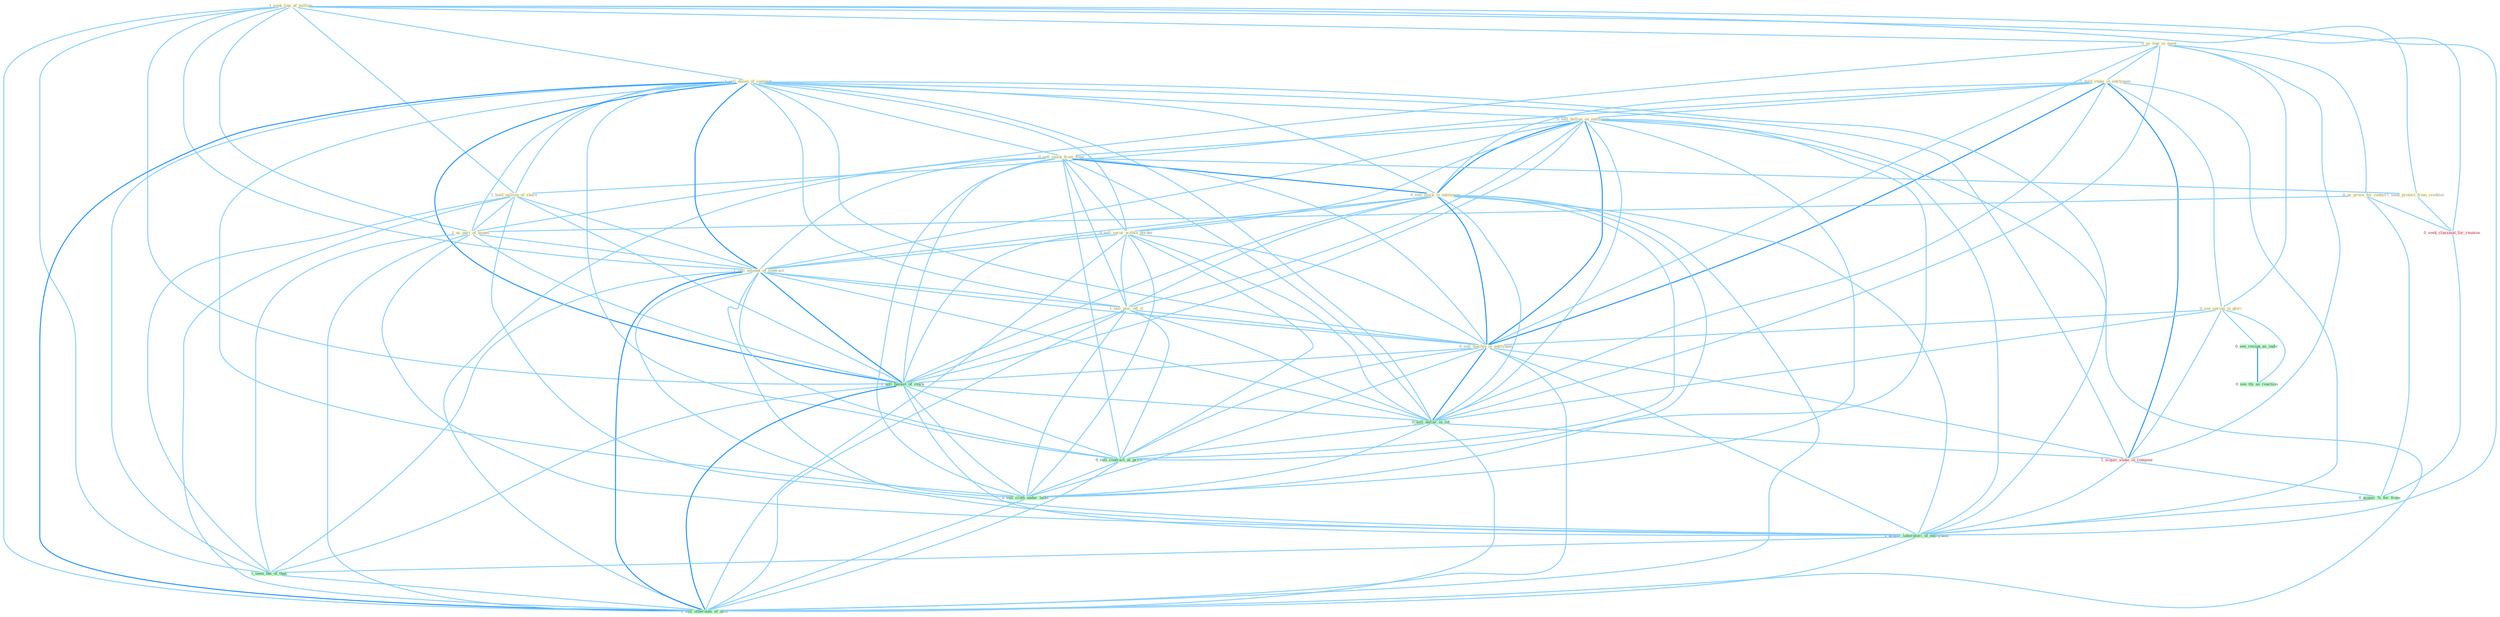 Graph G{ 
    node
    [shape=polygon,style=filled,width=.5,height=.06,color="#BDFCC9",fixedsize=true,fontsize=4,
    fontcolor="#2f4f4f"];
    {node
    [color="#ffffe0", fontcolor="#8b7d6b"] "1_seek_line_of_million " "0_us_line_in_meet " "1_hold_stake_in_entitynam " "0_see_spring_in_glori " "1_sell_dozen_of_compani " "0_sell_billion_on_entitynam " "1_hold_million_of_share " "0_us_proce_for_reduct " "0_sell_stock_from_floor " "0_sell_stock_to_entitynam " "0_sell_secur_within_border " "1_us_part_of_monei " "1_sell_amount_of_contract " "1_sell_piec_off_it " "1_seek_protect_from_creditor " "0_sell_machin_in_entitynam "}
{node [color="#fff0f5", fontcolor="#b22222"] "0_seek_classmat_for_reunion " "1_acquir_stake_in_compani "}
edge [color="#B0E2FF"];

	"1_seek_line_of_million " -- "0_us_line_in_meet " [w="1", color="#87cefa" ];
	"1_seek_line_of_million " -- "1_sell_dozen_of_compani " [w="1", color="#87cefa" ];
	"1_seek_line_of_million " -- "1_hold_million_of_share " [w="1", color="#87cefa" ];
	"1_seek_line_of_million " -- "1_us_part_of_monei " [w="1", color="#87cefa" ];
	"1_seek_line_of_million " -- "1_sell_amount_of_contract " [w="1", color="#87cefa" ];
	"1_seek_line_of_million " -- "1_seek_protect_from_creditor " [w="1", color="#87cefa" ];
	"1_seek_line_of_million " -- "0_seek_classmat_for_reunion " [w="1", color="#87cefa" ];
	"1_seek_line_of_million " -- "1_sell_basket_of_stock " [w="1", color="#87cefa" ];
	"1_seek_line_of_million " -- "1_acquir_laboratori_of_entitynam " [w="1", color="#87cefa" ];
	"1_seek_line_of_million " -- "1_seen_the_of_that " [w="1", color="#87cefa" ];
	"1_seek_line_of_million " -- "1_sell_othernum_of_offic " [w="1", color="#87cefa" ];
	"0_us_line_in_meet " -- "1_hold_stake_in_entitynam " [w="1", color="#87cefa" ];
	"0_us_line_in_meet " -- "0_see_spring_in_glori " [w="1", color="#87cefa" ];
	"0_us_line_in_meet " -- "0_us_proce_for_reduct " [w="1", color="#87cefa" ];
	"0_us_line_in_meet " -- "1_us_part_of_monei " [w="1", color="#87cefa" ];
	"0_us_line_in_meet " -- "0_sell_machin_in_entitynam " [w="1", color="#87cefa" ];
	"0_us_line_in_meet " -- "0_sell_dollar_in_lot " [w="1", color="#87cefa" ];
	"0_us_line_in_meet " -- "1_acquir_stake_in_compani " [w="1", color="#87cefa" ];
	"1_hold_stake_in_entitynam " -- "0_see_spring_in_glori " [w="1", color="#87cefa" ];
	"1_hold_stake_in_entitynam " -- "0_sell_billion_on_entitynam " [w="1", color="#87cefa" ];
	"1_hold_stake_in_entitynam " -- "1_hold_million_of_share " [w="1", color="#87cefa" ];
	"1_hold_stake_in_entitynam " -- "0_sell_stock_to_entitynam " [w="1", color="#87cefa" ];
	"1_hold_stake_in_entitynam " -- "0_sell_machin_in_entitynam " [w="2", color="#1e90ff" , len=0.8];
	"1_hold_stake_in_entitynam " -- "0_sell_dollar_in_lot " [w="1", color="#87cefa" ];
	"1_hold_stake_in_entitynam " -- "1_acquir_stake_in_compani " [w="2", color="#1e90ff" , len=0.8];
	"1_hold_stake_in_entitynam " -- "1_acquir_laboratori_of_entitynam " [w="1", color="#87cefa" ];
	"0_see_spring_in_glori " -- "0_sell_machin_in_entitynam " [w="1", color="#87cefa" ];
	"0_see_spring_in_glori " -- "0_sell_dollar_in_lot " [w="1", color="#87cefa" ];
	"0_see_spring_in_glori " -- "0_see_resign_as_indic " [w="1", color="#87cefa" ];
	"0_see_spring_in_glori " -- "1_acquir_stake_in_compani " [w="1", color="#87cefa" ];
	"0_see_spring_in_glori " -- "0_see_thi_as_reaction " [w="1", color="#87cefa" ];
	"1_sell_dozen_of_compani " -- "0_sell_billion_on_entitynam " [w="1", color="#87cefa" ];
	"1_sell_dozen_of_compani " -- "1_hold_million_of_share " [w="1", color="#87cefa" ];
	"1_sell_dozen_of_compani " -- "0_sell_stock_from_floor " [w="1", color="#87cefa" ];
	"1_sell_dozen_of_compani " -- "0_sell_stock_to_entitynam " [w="1", color="#87cefa" ];
	"1_sell_dozen_of_compani " -- "0_sell_secur_within_border " [w="1", color="#87cefa" ];
	"1_sell_dozen_of_compani " -- "1_us_part_of_monei " [w="1", color="#87cefa" ];
	"1_sell_dozen_of_compani " -- "1_sell_amount_of_contract " [w="2", color="#1e90ff" , len=0.8];
	"1_sell_dozen_of_compani " -- "1_sell_piec_off_it " [w="1", color="#87cefa" ];
	"1_sell_dozen_of_compani " -- "0_sell_machin_in_entitynam " [w="1", color="#87cefa" ];
	"1_sell_dozen_of_compani " -- "1_sell_basket_of_stock " [w="2", color="#1e90ff" , len=0.8];
	"1_sell_dozen_of_compani " -- "0_sell_dollar_in_lot " [w="1", color="#87cefa" ];
	"1_sell_dozen_of_compani " -- "1_acquir_stake_in_compani " [w="1", color="#87cefa" ];
	"1_sell_dozen_of_compani " -- "0_sell_contract_at_price " [w="1", color="#87cefa" ];
	"1_sell_dozen_of_compani " -- "1_acquir_laboratori_of_entitynam " [w="1", color="#87cefa" ];
	"1_sell_dozen_of_compani " -- "0_sell_cloth_under_label " [w="1", color="#87cefa" ];
	"1_sell_dozen_of_compani " -- "1_seen_the_of_that " [w="1", color="#87cefa" ];
	"1_sell_dozen_of_compani " -- "1_sell_othernum_of_offic " [w="2", color="#1e90ff" , len=0.8];
	"0_sell_billion_on_entitynam " -- "0_sell_stock_from_floor " [w="1", color="#87cefa" ];
	"0_sell_billion_on_entitynam " -- "0_sell_stock_to_entitynam " [w="2", color="#1e90ff" , len=0.8];
	"0_sell_billion_on_entitynam " -- "0_sell_secur_within_border " [w="1", color="#87cefa" ];
	"0_sell_billion_on_entitynam " -- "1_sell_amount_of_contract " [w="1", color="#87cefa" ];
	"0_sell_billion_on_entitynam " -- "1_sell_piec_off_it " [w="1", color="#87cefa" ];
	"0_sell_billion_on_entitynam " -- "0_sell_machin_in_entitynam " [w="2", color="#1e90ff" , len=0.8];
	"0_sell_billion_on_entitynam " -- "1_sell_basket_of_stock " [w="1", color="#87cefa" ];
	"0_sell_billion_on_entitynam " -- "0_sell_dollar_in_lot " [w="1", color="#87cefa" ];
	"0_sell_billion_on_entitynam " -- "0_sell_contract_at_price " [w="1", color="#87cefa" ];
	"0_sell_billion_on_entitynam " -- "1_acquir_laboratori_of_entitynam " [w="1", color="#87cefa" ];
	"0_sell_billion_on_entitynam " -- "0_sell_cloth_under_label " [w="1", color="#87cefa" ];
	"0_sell_billion_on_entitynam " -- "1_sell_othernum_of_offic " [w="1", color="#87cefa" ];
	"1_hold_million_of_share " -- "1_us_part_of_monei " [w="1", color="#87cefa" ];
	"1_hold_million_of_share " -- "1_sell_amount_of_contract " [w="1", color="#87cefa" ];
	"1_hold_million_of_share " -- "1_sell_basket_of_stock " [w="1", color="#87cefa" ];
	"1_hold_million_of_share " -- "1_acquir_laboratori_of_entitynam " [w="1", color="#87cefa" ];
	"1_hold_million_of_share " -- "1_seen_the_of_that " [w="1", color="#87cefa" ];
	"1_hold_million_of_share " -- "1_sell_othernum_of_offic " [w="1", color="#87cefa" ];
	"0_us_proce_for_reduct " -- "1_us_part_of_monei " [w="1", color="#87cefa" ];
	"0_us_proce_for_reduct " -- "0_seek_classmat_for_reunion " [w="1", color="#87cefa" ];
	"0_us_proce_for_reduct " -- "0_acquir_%_for_franc " [w="1", color="#87cefa" ];
	"0_sell_stock_from_floor " -- "0_sell_stock_to_entitynam " [w="2", color="#1e90ff" , len=0.8];
	"0_sell_stock_from_floor " -- "0_sell_secur_within_border " [w="1", color="#87cefa" ];
	"0_sell_stock_from_floor " -- "1_sell_amount_of_contract " [w="1", color="#87cefa" ];
	"0_sell_stock_from_floor " -- "1_sell_piec_off_it " [w="1", color="#87cefa" ];
	"0_sell_stock_from_floor " -- "1_seek_protect_from_creditor " [w="1", color="#87cefa" ];
	"0_sell_stock_from_floor " -- "0_sell_machin_in_entitynam " [w="1", color="#87cefa" ];
	"0_sell_stock_from_floor " -- "1_sell_basket_of_stock " [w="1", color="#87cefa" ];
	"0_sell_stock_from_floor " -- "0_sell_dollar_in_lot " [w="1", color="#87cefa" ];
	"0_sell_stock_from_floor " -- "0_sell_contract_at_price " [w="1", color="#87cefa" ];
	"0_sell_stock_from_floor " -- "0_sell_cloth_under_label " [w="1", color="#87cefa" ];
	"0_sell_stock_from_floor " -- "1_sell_othernum_of_offic " [w="1", color="#87cefa" ];
	"0_sell_stock_to_entitynam " -- "0_sell_secur_within_border " [w="1", color="#87cefa" ];
	"0_sell_stock_to_entitynam " -- "1_sell_amount_of_contract " [w="1", color="#87cefa" ];
	"0_sell_stock_to_entitynam " -- "1_sell_piec_off_it " [w="1", color="#87cefa" ];
	"0_sell_stock_to_entitynam " -- "0_sell_machin_in_entitynam " [w="2", color="#1e90ff" , len=0.8];
	"0_sell_stock_to_entitynam " -- "1_sell_basket_of_stock " [w="1", color="#87cefa" ];
	"0_sell_stock_to_entitynam " -- "0_sell_dollar_in_lot " [w="1", color="#87cefa" ];
	"0_sell_stock_to_entitynam " -- "0_sell_contract_at_price " [w="1", color="#87cefa" ];
	"0_sell_stock_to_entitynam " -- "1_acquir_laboratori_of_entitynam " [w="1", color="#87cefa" ];
	"0_sell_stock_to_entitynam " -- "0_sell_cloth_under_label " [w="1", color="#87cefa" ];
	"0_sell_stock_to_entitynam " -- "1_sell_othernum_of_offic " [w="1", color="#87cefa" ];
	"0_sell_secur_within_border " -- "1_sell_amount_of_contract " [w="1", color="#87cefa" ];
	"0_sell_secur_within_border " -- "1_sell_piec_off_it " [w="1", color="#87cefa" ];
	"0_sell_secur_within_border " -- "0_sell_machin_in_entitynam " [w="1", color="#87cefa" ];
	"0_sell_secur_within_border " -- "1_sell_basket_of_stock " [w="1", color="#87cefa" ];
	"0_sell_secur_within_border " -- "0_sell_dollar_in_lot " [w="1", color="#87cefa" ];
	"0_sell_secur_within_border " -- "0_sell_contract_at_price " [w="1", color="#87cefa" ];
	"0_sell_secur_within_border " -- "0_sell_cloth_under_label " [w="1", color="#87cefa" ];
	"0_sell_secur_within_border " -- "1_sell_othernum_of_offic " [w="1", color="#87cefa" ];
	"1_us_part_of_monei " -- "1_sell_amount_of_contract " [w="1", color="#87cefa" ];
	"1_us_part_of_monei " -- "1_sell_basket_of_stock " [w="1", color="#87cefa" ];
	"1_us_part_of_monei " -- "1_acquir_laboratori_of_entitynam " [w="1", color="#87cefa" ];
	"1_us_part_of_monei " -- "1_seen_the_of_that " [w="1", color="#87cefa" ];
	"1_us_part_of_monei " -- "1_sell_othernum_of_offic " [w="1", color="#87cefa" ];
	"1_sell_amount_of_contract " -- "1_sell_piec_off_it " [w="1", color="#87cefa" ];
	"1_sell_amount_of_contract " -- "0_sell_machin_in_entitynam " [w="1", color="#87cefa" ];
	"1_sell_amount_of_contract " -- "1_sell_basket_of_stock " [w="2", color="#1e90ff" , len=0.8];
	"1_sell_amount_of_contract " -- "0_sell_dollar_in_lot " [w="1", color="#87cefa" ];
	"1_sell_amount_of_contract " -- "0_sell_contract_at_price " [w="1", color="#87cefa" ];
	"1_sell_amount_of_contract " -- "1_acquir_laboratori_of_entitynam " [w="1", color="#87cefa" ];
	"1_sell_amount_of_contract " -- "0_sell_cloth_under_label " [w="1", color="#87cefa" ];
	"1_sell_amount_of_contract " -- "1_seen_the_of_that " [w="1", color="#87cefa" ];
	"1_sell_amount_of_contract " -- "1_sell_othernum_of_offic " [w="2", color="#1e90ff" , len=0.8];
	"1_sell_piec_off_it " -- "0_sell_machin_in_entitynam " [w="1", color="#87cefa" ];
	"1_sell_piec_off_it " -- "1_sell_basket_of_stock " [w="1", color="#87cefa" ];
	"1_sell_piec_off_it " -- "0_sell_dollar_in_lot " [w="1", color="#87cefa" ];
	"1_sell_piec_off_it " -- "0_sell_contract_at_price " [w="1", color="#87cefa" ];
	"1_sell_piec_off_it " -- "0_sell_cloth_under_label " [w="1", color="#87cefa" ];
	"1_sell_piec_off_it " -- "1_sell_othernum_of_offic " [w="1", color="#87cefa" ];
	"1_seek_protect_from_creditor " -- "0_seek_classmat_for_reunion " [w="1", color="#87cefa" ];
	"0_sell_machin_in_entitynam " -- "1_sell_basket_of_stock " [w="1", color="#87cefa" ];
	"0_sell_machin_in_entitynam " -- "0_sell_dollar_in_lot " [w="2", color="#1e90ff" , len=0.8];
	"0_sell_machin_in_entitynam " -- "1_acquir_stake_in_compani " [w="1", color="#87cefa" ];
	"0_sell_machin_in_entitynam " -- "0_sell_contract_at_price " [w="1", color="#87cefa" ];
	"0_sell_machin_in_entitynam " -- "1_acquir_laboratori_of_entitynam " [w="1", color="#87cefa" ];
	"0_sell_machin_in_entitynam " -- "0_sell_cloth_under_label " [w="1", color="#87cefa" ];
	"0_sell_machin_in_entitynam " -- "1_sell_othernum_of_offic " [w="1", color="#87cefa" ];
	"0_seek_classmat_for_reunion " -- "0_acquir_%_for_franc " [w="1", color="#87cefa" ];
	"1_sell_basket_of_stock " -- "0_sell_dollar_in_lot " [w="1", color="#87cefa" ];
	"1_sell_basket_of_stock " -- "0_sell_contract_at_price " [w="1", color="#87cefa" ];
	"1_sell_basket_of_stock " -- "1_acquir_laboratori_of_entitynam " [w="1", color="#87cefa" ];
	"1_sell_basket_of_stock " -- "0_sell_cloth_under_label " [w="1", color="#87cefa" ];
	"1_sell_basket_of_stock " -- "1_seen_the_of_that " [w="1", color="#87cefa" ];
	"1_sell_basket_of_stock " -- "1_sell_othernum_of_offic " [w="2", color="#1e90ff" , len=0.8];
	"0_sell_dollar_in_lot " -- "1_acquir_stake_in_compani " [w="1", color="#87cefa" ];
	"0_sell_dollar_in_lot " -- "0_sell_contract_at_price " [w="1", color="#87cefa" ];
	"0_sell_dollar_in_lot " -- "0_sell_cloth_under_label " [w="1", color="#87cefa" ];
	"0_sell_dollar_in_lot " -- "1_sell_othernum_of_offic " [w="1", color="#87cefa" ];
	"0_see_resign_as_indic " -- "0_see_thi_as_reaction " [w="2", color="#1e90ff" , len=0.8];
	"1_acquir_stake_in_compani " -- "0_acquir_%_for_franc " [w="1", color="#87cefa" ];
	"1_acquir_stake_in_compani " -- "1_acquir_laboratori_of_entitynam " [w="1", color="#87cefa" ];
	"0_acquir_%_for_franc " -- "1_acquir_laboratori_of_entitynam " [w="1", color="#87cefa" ];
	"0_sell_contract_at_price " -- "0_sell_cloth_under_label " [w="1", color="#87cefa" ];
	"0_sell_contract_at_price " -- "1_sell_othernum_of_offic " [w="1", color="#87cefa" ];
	"1_acquir_laboratori_of_entitynam " -- "1_seen_the_of_that " [w="1", color="#87cefa" ];
	"1_acquir_laboratori_of_entitynam " -- "1_sell_othernum_of_offic " [w="1", color="#87cefa" ];
	"0_sell_cloth_under_label " -- "1_sell_othernum_of_offic " [w="1", color="#87cefa" ];
	"1_seen_the_of_that " -- "1_sell_othernum_of_offic " [w="1", color="#87cefa" ];
}